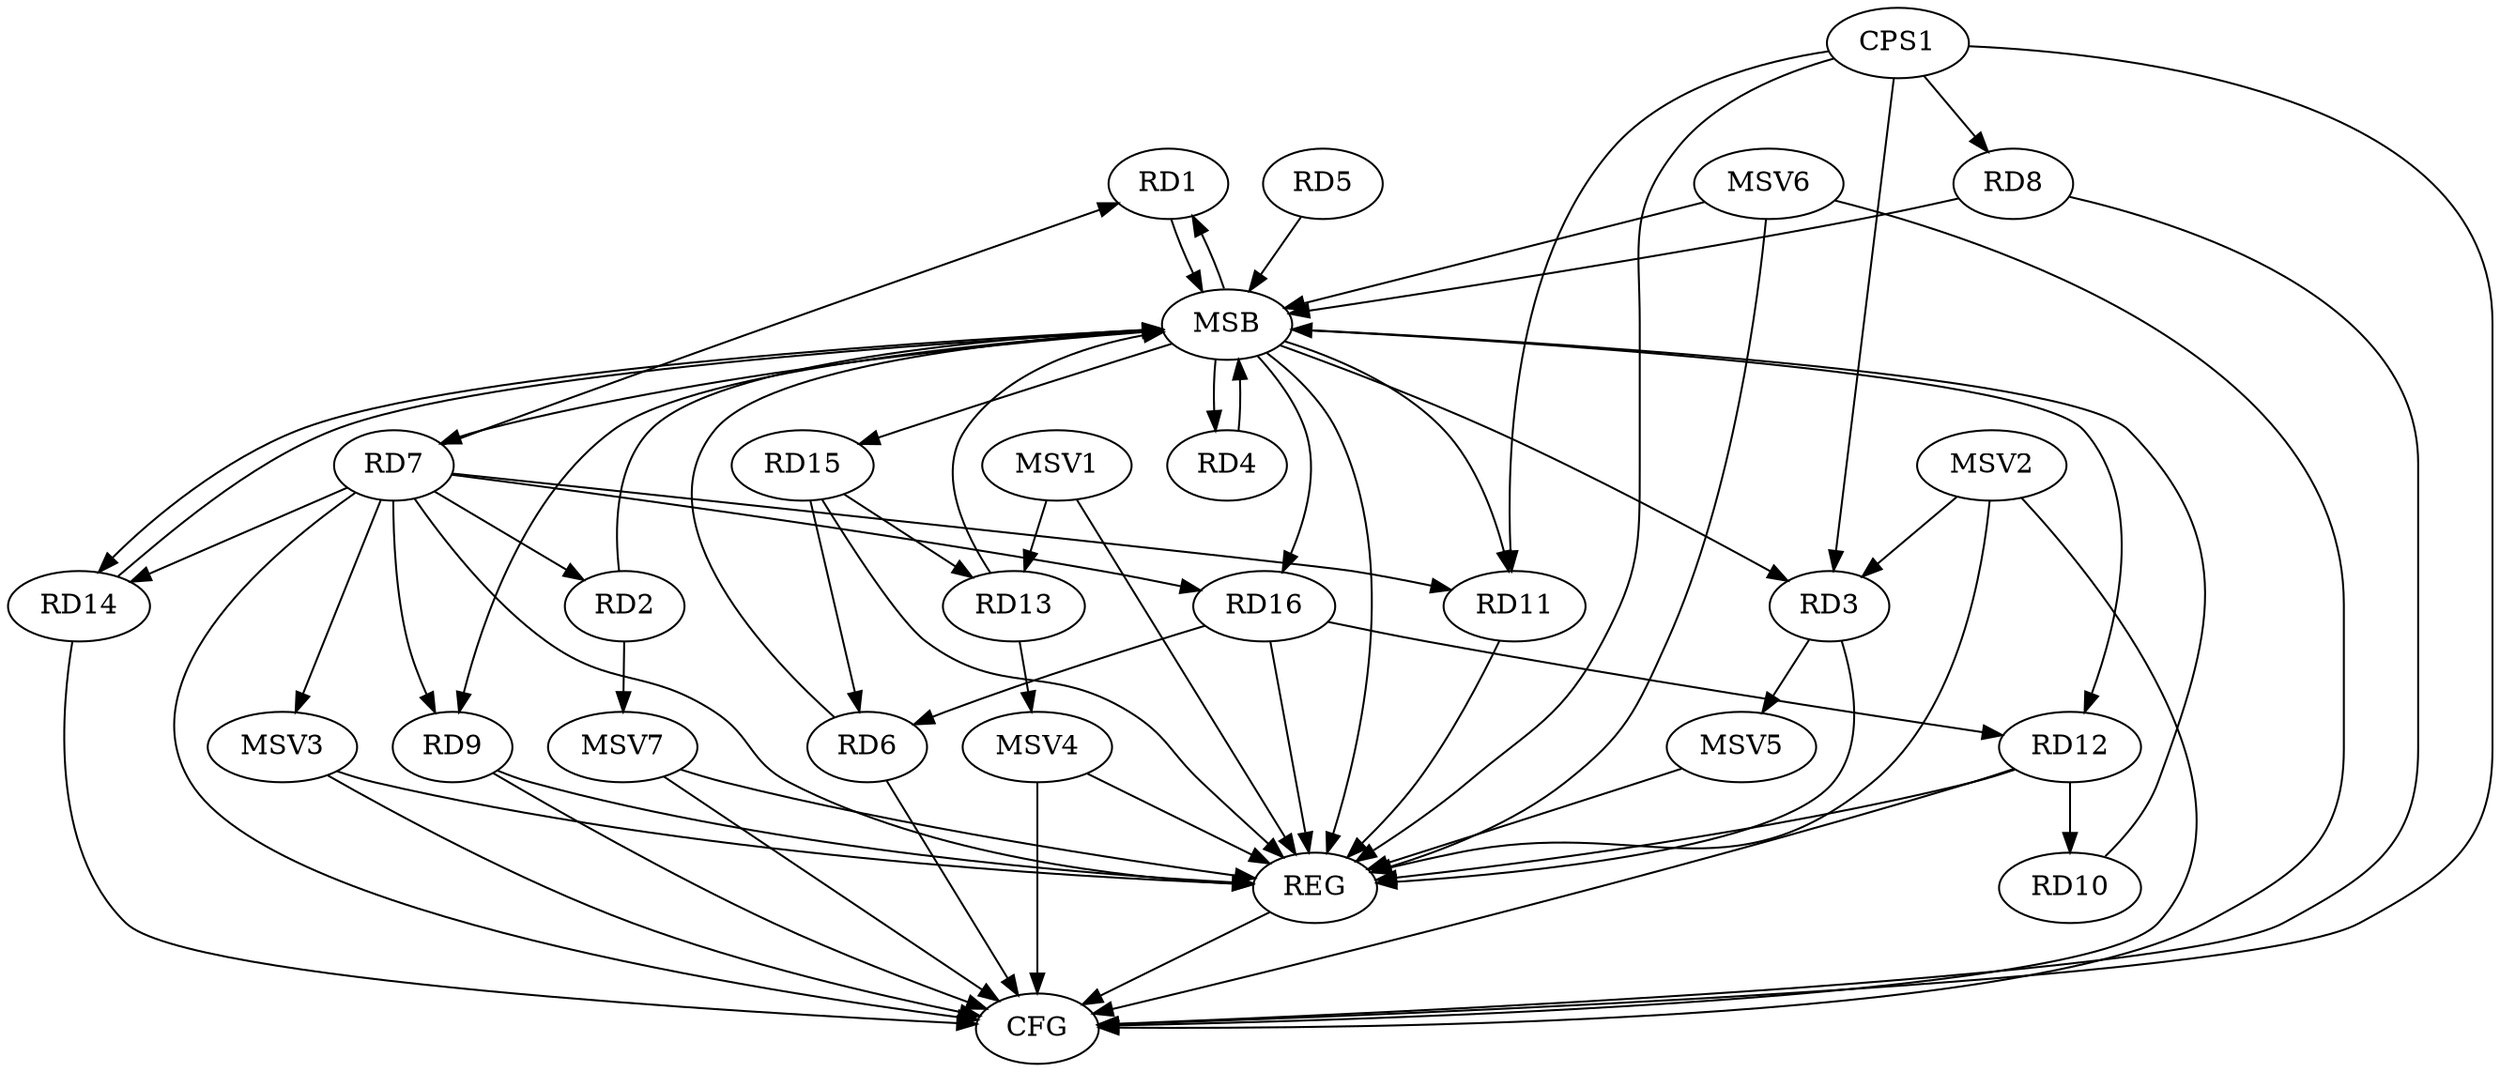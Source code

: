 strict digraph G {
  RD1 [ label="RD1" ];
  RD2 [ label="RD2" ];
  RD3 [ label="RD3" ];
  RD4 [ label="RD4" ];
  RD5 [ label="RD5" ];
  RD6 [ label="RD6" ];
  RD7 [ label="RD7" ];
  RD8 [ label="RD8" ];
  RD9 [ label="RD9" ];
  RD10 [ label="RD10" ];
  RD11 [ label="RD11" ];
  RD12 [ label="RD12" ];
  RD13 [ label="RD13" ];
  RD14 [ label="RD14" ];
  RD15 [ label="RD15" ];
  RD16 [ label="RD16" ];
  CPS1 [ label="CPS1" ];
  REG [ label="REG" ];
  MSB [ label="MSB" ];
  CFG [ label="CFG" ];
  MSV1 [ label="MSV1" ];
  MSV2 [ label="MSV2" ];
  MSV3 [ label="MSV3" ];
  MSV4 [ label="MSV4" ];
  MSV5 [ label="MSV5" ];
  MSV6 [ label="MSV6" ];
  MSV7 [ label="MSV7" ];
  RD15 -> RD6;
  RD16 -> RD6;
  RD7 -> RD14;
  RD7 -> RD16;
  RD12 -> RD10;
  RD16 -> RD12;
  RD15 -> RD13;
  CPS1 -> RD11;
  CPS1 -> RD8;
  CPS1 -> RD3;
  RD3 -> REG;
  RD7 -> REG;
  RD9 -> REG;
  RD11 -> REG;
  RD12 -> REG;
  RD15 -> REG;
  RD16 -> REG;
  CPS1 -> REG;
  RD1 -> MSB;
  MSB -> RD15;
  MSB -> REG;
  RD2 -> MSB;
  MSB -> RD7;
  RD4 -> MSB;
  MSB -> RD3;
  MSB -> RD9;
  RD5 -> MSB;
  MSB -> RD11;
  MSB -> RD16;
  RD6 -> MSB;
  RD8 -> MSB;
  MSB -> RD12;
  RD10 -> MSB;
  MSB -> RD1;
  RD13 -> MSB;
  MSB -> RD14;
  RD14 -> MSB;
  MSB -> RD4;
  RD6 -> CFG;
  CPS1 -> CFG;
  RD8 -> CFG;
  RD12 -> CFG;
  RD9 -> CFG;
  RD14 -> CFG;
  REG -> CFG;
  RD7 -> CFG;
  RD7 -> RD1;
  RD7 -> RD9;
  RD7 -> RD2;
  RD7 -> RD11;
  MSV1 -> RD13;
  MSV1 -> REG;
  MSV2 -> RD3;
  MSV2 -> REG;
  MSV2 -> CFG;
  RD7 -> MSV3;
  MSV3 -> REG;
  MSV3 -> CFG;
  RD13 -> MSV4;
  MSV4 -> REG;
  MSV4 -> CFG;
  RD3 -> MSV5;
  MSV5 -> REG;
  MSV6 -> MSB;
  MSV6 -> REG;
  MSV6 -> CFG;
  RD2 -> MSV7;
  MSV7 -> REG;
  MSV7 -> CFG;
}
